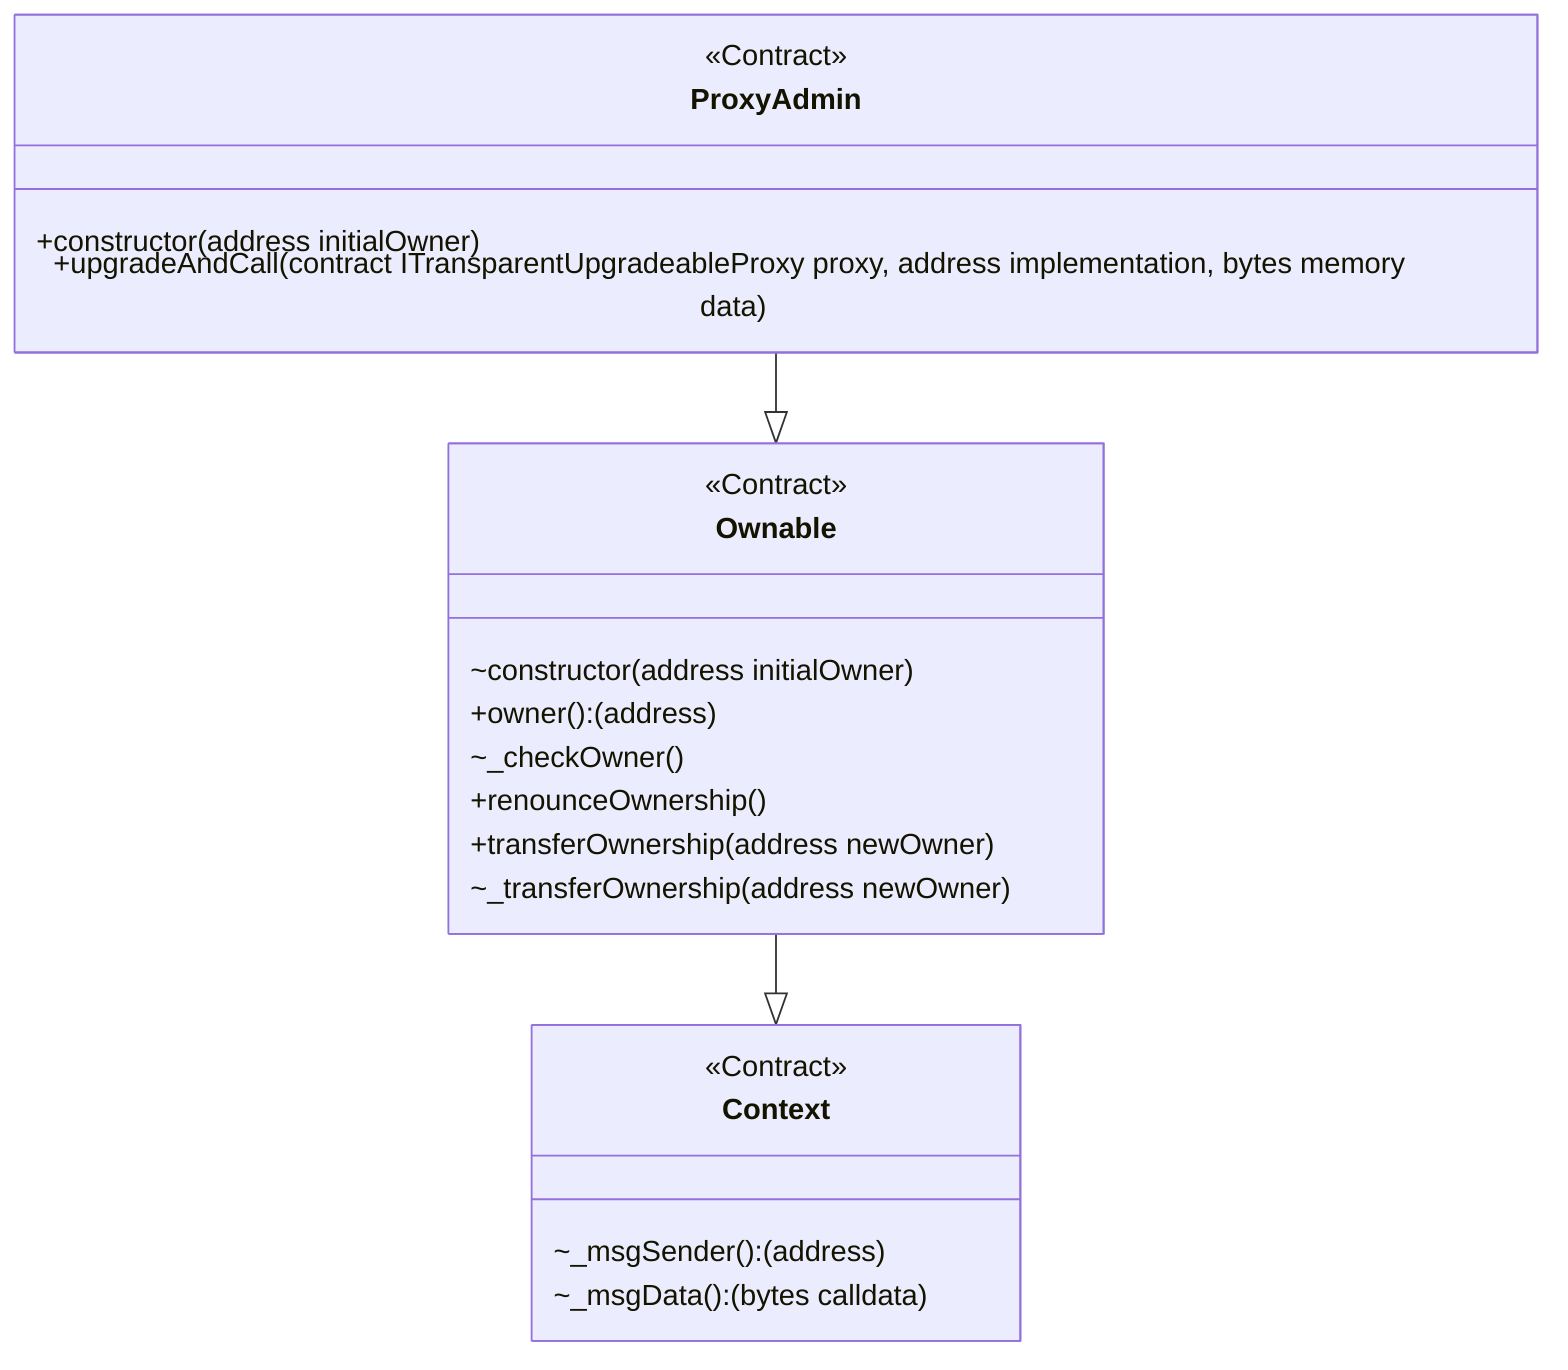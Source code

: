 classDiagram
  %% 502:1442:6
  class ProxyAdmin {
    <<Contract>>
    +constructor(address initialOwner)
    +upgradeAndCall(contract ITransparentUpgradeableProxy proxy, address implementation, bytes memory data)
  }
  
  ProxyAdmin --|> Ownable
  
  %% 663:2438:0
  class Ownable {
    <<Contract>>
    ~constructor(address initialOwner)
    +owner(): (address)
    ~_checkOwner()
    +renounceOwnership()
    +transferOwnership(address newOwner)
    ~_transferOwnership(address newOwner)
  }
  
  Ownable --|> Context
  
  %% 624:235:9
  class Context {
    <<Contract>>
    ~_msgSender(): (address)
    ~_msgData(): (bytes calldata)
  }